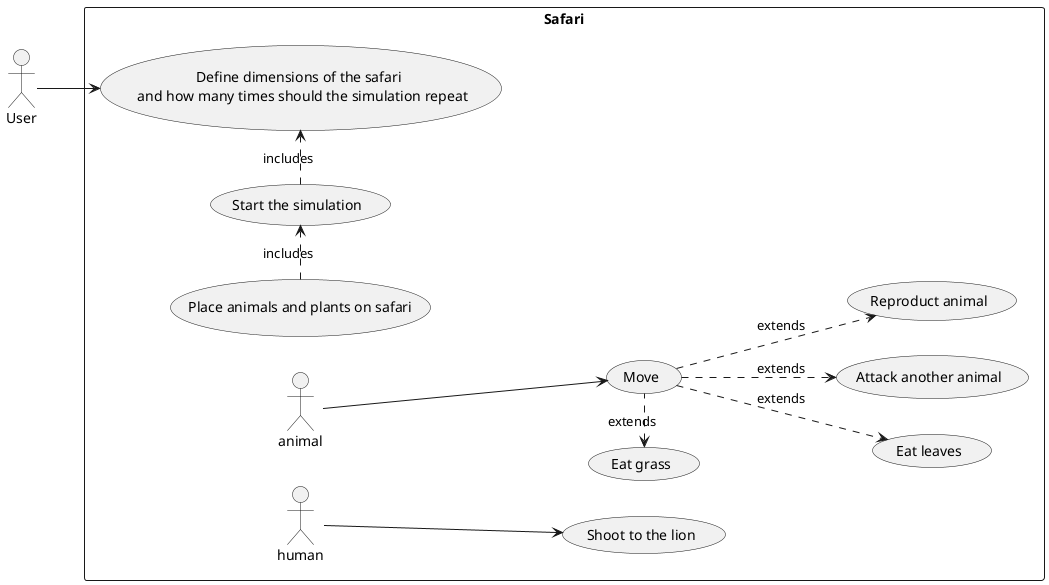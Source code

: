 @startuml
left to right direction
skinparam packageStyle rect

:User: as user

rectangle "Safari"{
    user --> (Define dimensions of the safari \n and how many times should the simulation repeat)

    (Define dimensions of the safari \n and how many times should the simulation repeat) <.left. (Start the simulation): includes
    (Start the simulation) <.left. (Place animals and plants on safari): includes


    animal --> (Move)
    (Move) .left.> (Eat grass): extends
    (Move) .down.> (Eat leaves): extends
    (Move) ..> (Attack another animal): extends
    (Move) ..> (Reproduct animal): extends

    human --> (Shoot to the lion)

}
@enduml